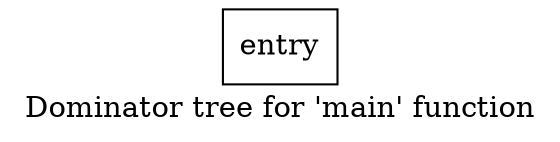 digraph "Dominator tree for 'main' function" {
	label="Dominator tree for 'main' function";

	Node0x18b54215940 [shape=record,label="{entry}"];
}
